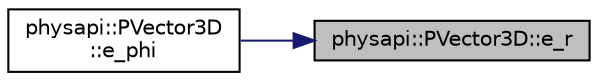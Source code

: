 digraph "physapi::PVector3D::e_r"
{
 // LATEX_PDF_SIZE
  edge [fontname="Helvetica",fontsize="10",labelfontname="Helvetica",labelfontsize="10"];
  node [fontname="Helvetica",fontsize="10",shape=record];
  rankdir="RL";
  Node1 [label="physapi::PVector3D::e_r",height=0.2,width=0.4,color="black", fillcolor="grey75", style="filled", fontcolor="black",tooltip="Get the  basis vector in cartesian coordinates."];
  Node1 -> Node2 [dir="back",color="midnightblue",fontsize="10",style="solid"];
  Node2 [label="physapi::PVector3D\l::e_phi",height=0.2,width=0.4,color="black", fillcolor="white", style="filled",URL="$classphysapi_1_1_p_vector3_d.html#a37b00ddee4484f5eae447a0e8d4c2a39",tooltip="Get the  basis vector in cartesian coordinates."];
}
